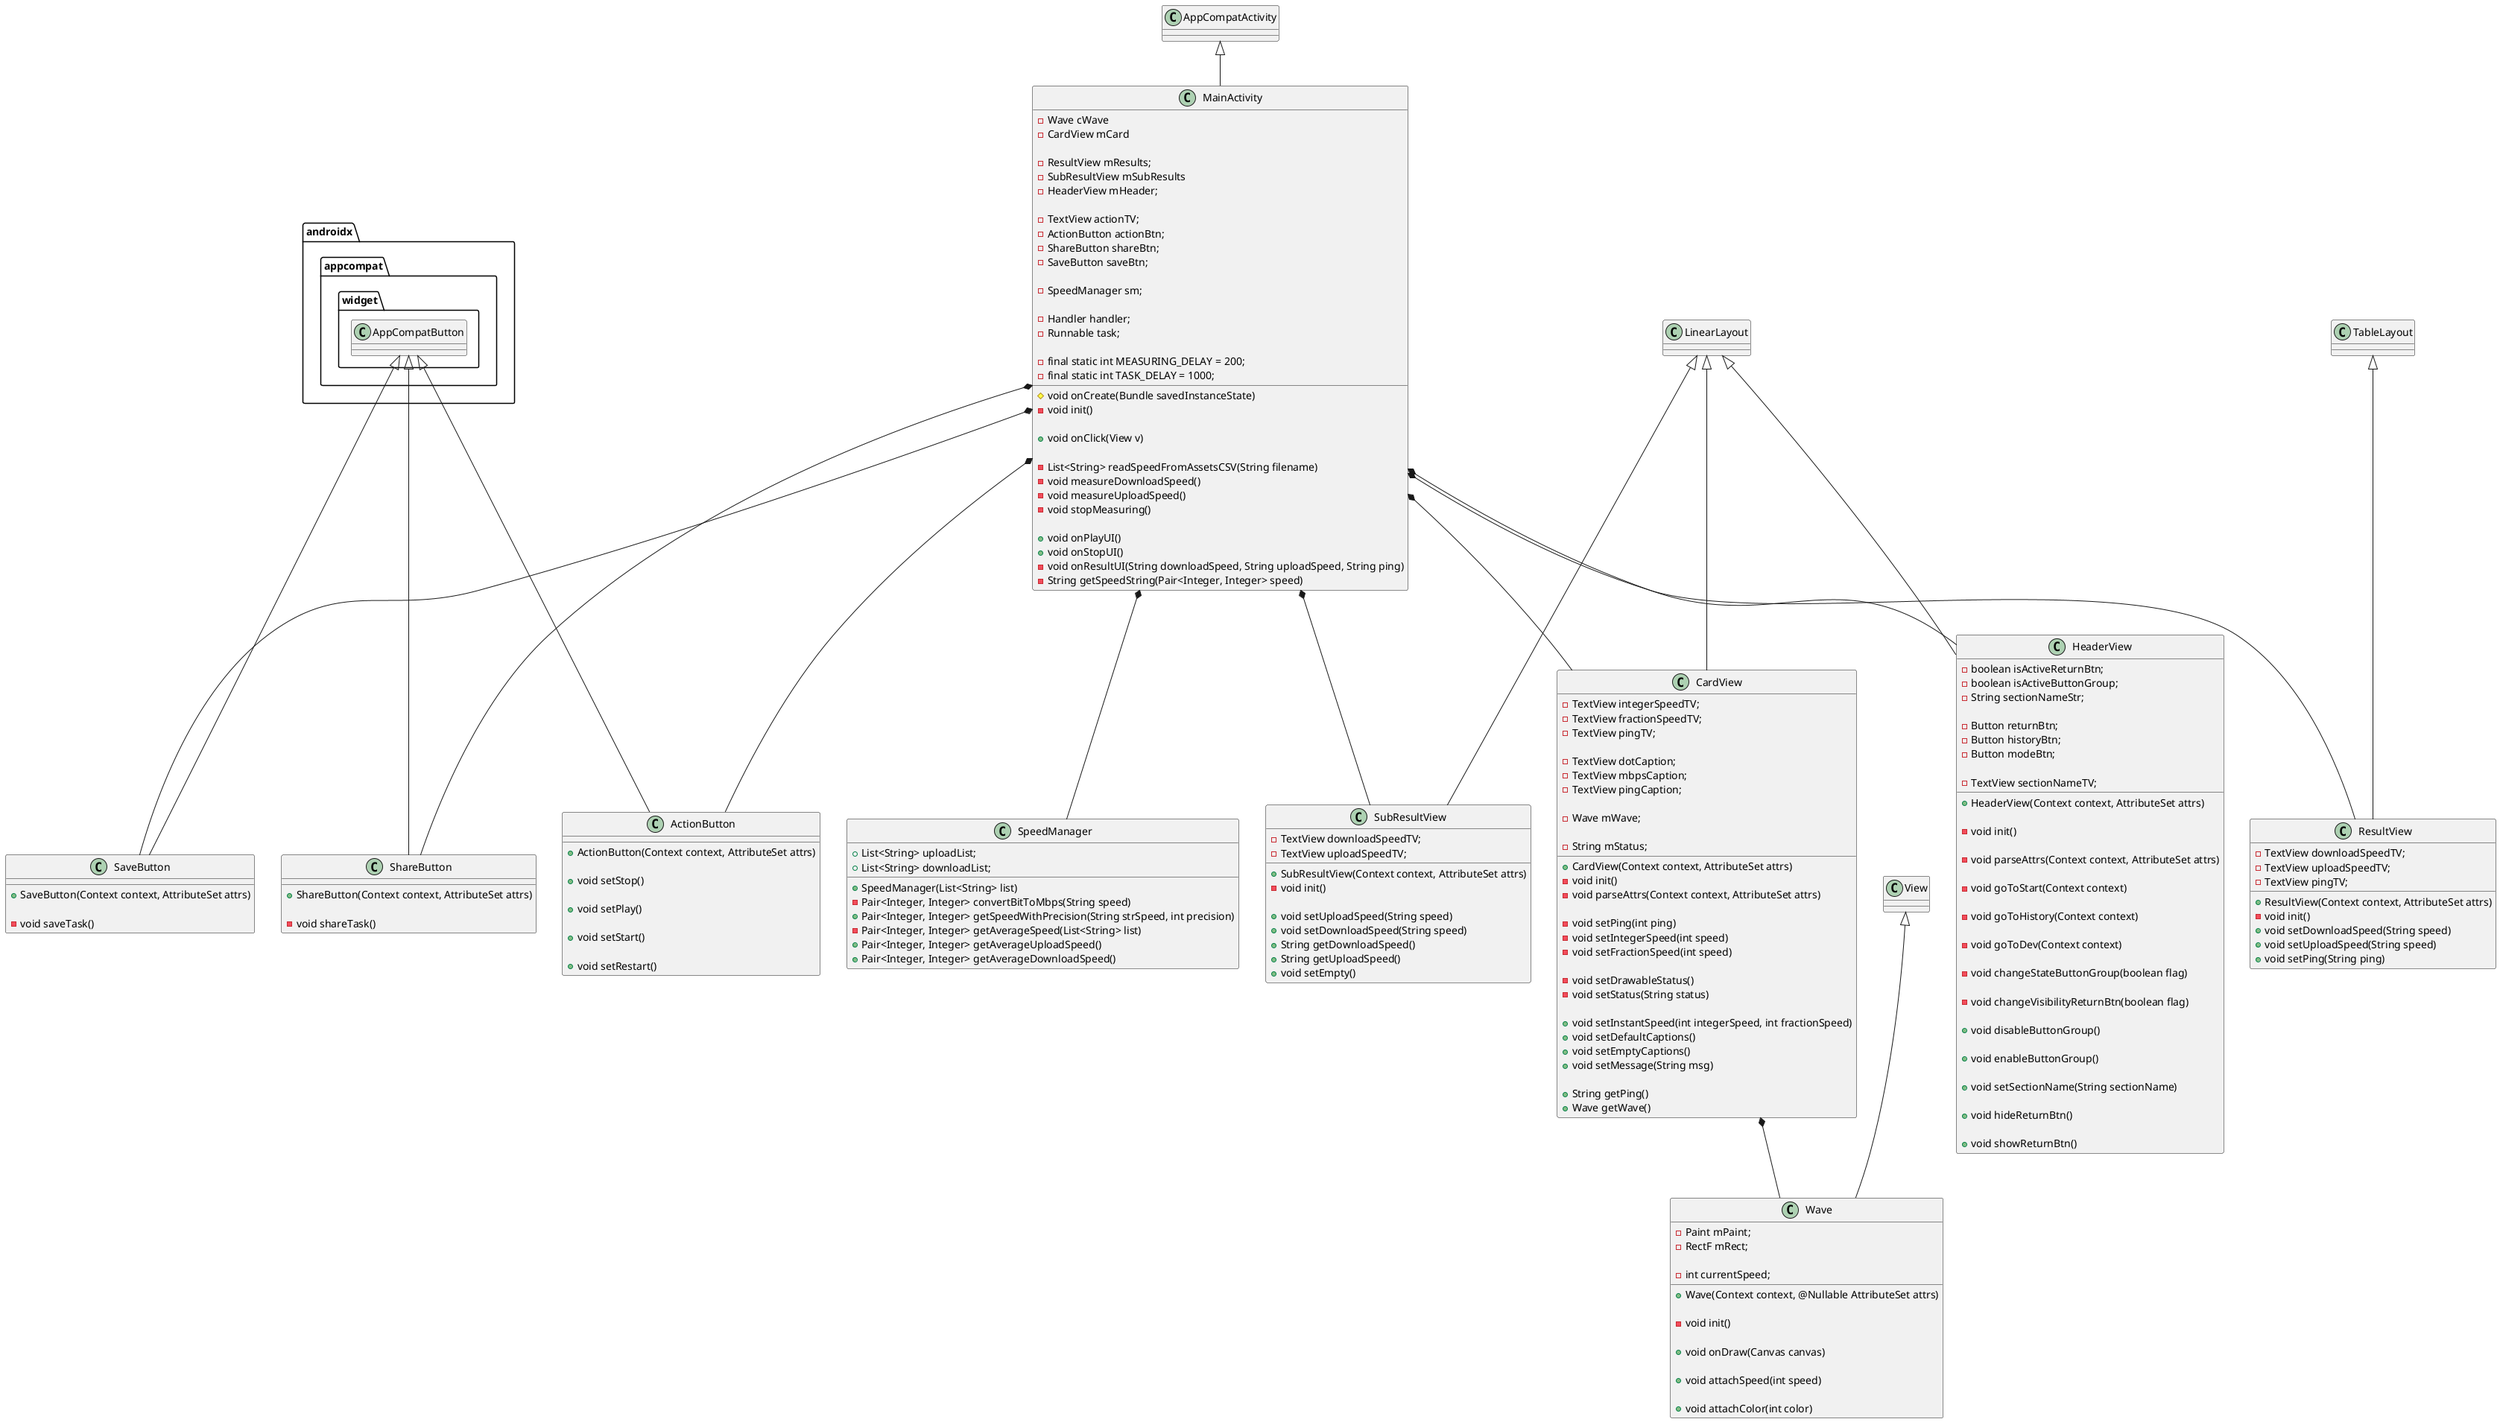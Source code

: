 @startuml
'https://plantuml.com/class-diagram


class MainActivity extends AppCompatActivity{
    - Wave cWave
    - CardView mCard

    - ResultView mResults;
    - SubResultView mSubResults
    - HeaderView mHeader;

    -  TextView actionTV;
    - ActionButton actionBtn;
    - ShareButton shareBtn;
    - SaveButton saveBtn;

    - SpeedManager sm;

    - Handler handler;
    - Runnable task;

    - final static int MEASURING_DELAY = 200;
    - final static int TASK_DELAY = 1000;


    # void onCreate(Bundle savedInstanceState)
    - void init()

    +  void onClick(View v)

    - List<String> readSpeedFromAssetsCSV(String filename)

    

    - void measureDownloadSpeed()
    - void measureUploadSpeed()
    - void stopMeasuring()

    + void onPlayUI()
    + void onStopUI()
    - void onResultUI(String downloadSpeed, String uploadSpeed, String ping)


    - String getSpeedString(Pair<Integer, Integer> speed)

}

class ActionButton extends androidx.appcompat.widget.AppCompatButton {

    + ActionButton(Context context, AttributeSet attrs)

    + void setStop()

    + void setPlay()

    + void setStart()

    + void setRestart()
    }

class SaveButton extends androidx.appcompat.widget.AppCompatButton {
    + SaveButton(Context context, AttributeSet attrs)

    - void saveTask()

}

class ShareButton extends androidx.appcompat.widget.AppCompatButton {
    + ShareButton(Context context, AttributeSet attrs)

    - void shareTask()
}


class CardView extends LinearLayout {

    - TextView integerSpeedTV;
    - TextView fractionSpeedTV;
    - TextView pingTV;
 
    - TextView dotCaption;
    - TextView mbpsCaption;
    - TextView pingCaption;
 
    - Wave mWave;

    - String mStatus;


    + CardView(Context context, AttributeSet attrs)
    - void init()
    - void parseAttrs(Context context, AttributeSet attrs)

    - void setPing(int ping)
    - void setIntegerSpeed(int speed)
    - void setFractionSpeed(int speed)

    - void setDrawableStatus()
    - void setStatus(String status)

    + void setInstantSpeed(int integerSpeed, int fractionSpeed)


    + void setDefaultCaptions()
    + void setEmptyCaptions()
    + void setMessage(String msg)

    + String getPing()
    + Wave getWave()
}



class HeaderView extends LinearLayout {

    - boolean isActiveReturnBtn;
    - boolean isActiveButtonGroup;
    - String sectionNameStr;

    - Button returnBtn;
    - Button historyBtn;
    - Button modeBtn;

    - TextView sectionNameTV;

    + HeaderView(Context context, AttributeSet attrs)

    - void init()

    - void parseAttrs(Context context, AttributeSet attrs)

    - void goToStart(Context context)

    - void goToHistory(Context context)

    - void goToDev(Context context)

    - void changeStateButtonGroup(boolean flag)

    - void changeVisibilityReturnBtn(boolean flag)

    + void disableButtonGroup()

    + void enableButtonGroup()

    + void setSectionName(String sectionName)

    + void hideReturnBtn()

    + void showReturnBtn()
}


class ResultView extends TableLayout {

    - TextView downloadSpeedTV;
    - TextView uploadSpeedTV;
    - TextView pingTV;

    + ResultView(Context context, AttributeSet attrs)
    - void init()


    + void setDownloadSpeed(String speed)
    + void setUploadSpeed(String speed)
    + void setPing(String ping)
}


class SubResultView extends LinearLayout {

    - TextView downloadSpeedTV;
    - TextView uploadSpeedTV;

    + SubResultView(Context context, AttributeSet attrs)
    - void init()

    + void setUploadSpeed(String speed)
    + void setDownloadSpeed(String speed)


    + String getDownloadSpeed()
    + String getUploadSpeed()


    + void setEmpty()
}

class SpeedManager {
    + List<String> uploadList;
    + List<String> downloadList;

    + SpeedManager(List<String> list)


    - Pair<Integer, Integer> convertBitToMbps(String speed)


    + Pair<Integer, Integer> getSpeedWithPrecision(String strSpeed, int precision)


    - Pair<Integer, Integer> getAverageSpeed(List<String> list)
    + Pair<Integer, Integer> getAverageUploadSpeed()
    + Pair<Integer, Integer> getAverageDownloadSpeed()
}

class Wave extends View {

    - Paint mPaint;
    - RectF mRect;

    - int currentSpeed;


    + Wave(Context context, @Nullable AttributeSet attrs)

    - void init()

    + void onDraw(Canvas canvas)

    + void attachSpeed(int speed)

    + void attachColor(int color)


}

MainActivity *-- HeaderView
MainActivity *-- CardView
MainActivity *-- SubResultView
MainActivity *-- ResultView

MainActivity *-- ShareButton
MainActivity *-- SaveButton
MainActivity *-- ActionButton

CardView *-- Wave

MainActivity *-- SpeedManager


@enduml

